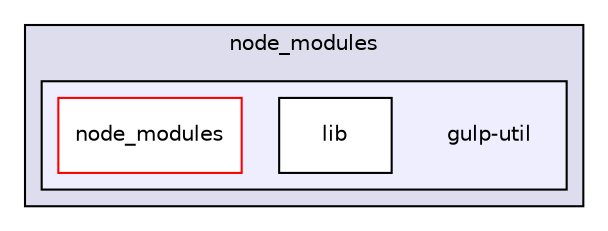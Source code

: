 digraph "gulp-src/node_modules/gulp-concat/node_modules/gulp-util" {
  compound=true
  node [ fontsize="10", fontname="Helvetica"];
  edge [ labelfontsize="10", labelfontname="Helvetica"];
  subgraph clusterdir_beda1d6fa6680720d0afbfd6cbb22655 {
    graph [ bgcolor="#ddddee", pencolor="black", label="node_modules" fontname="Helvetica", fontsize="10", URL="dir_beda1d6fa6680720d0afbfd6cbb22655.html"]
  subgraph clusterdir_3843e69eebc301fcdc488f6099fe4ca5 {
    graph [ bgcolor="#eeeeff", pencolor="black", label="" URL="dir_3843e69eebc301fcdc488f6099fe4ca5.html"];
    dir_3843e69eebc301fcdc488f6099fe4ca5 [shape=plaintext label="gulp-util"];
    dir_59d0931e22496a4d7e9b87a3f95096a4 [shape=box label="lib" color="black" fillcolor="white" style="filled" URL="dir_59d0931e22496a4d7e9b87a3f95096a4.html"];
    dir_cd2eabd0a464c3c6ff930f11943b9255 [shape=box label="node_modules" color="red" fillcolor="white" style="filled" URL="dir_cd2eabd0a464c3c6ff930f11943b9255.html"];
  }
  }
}

